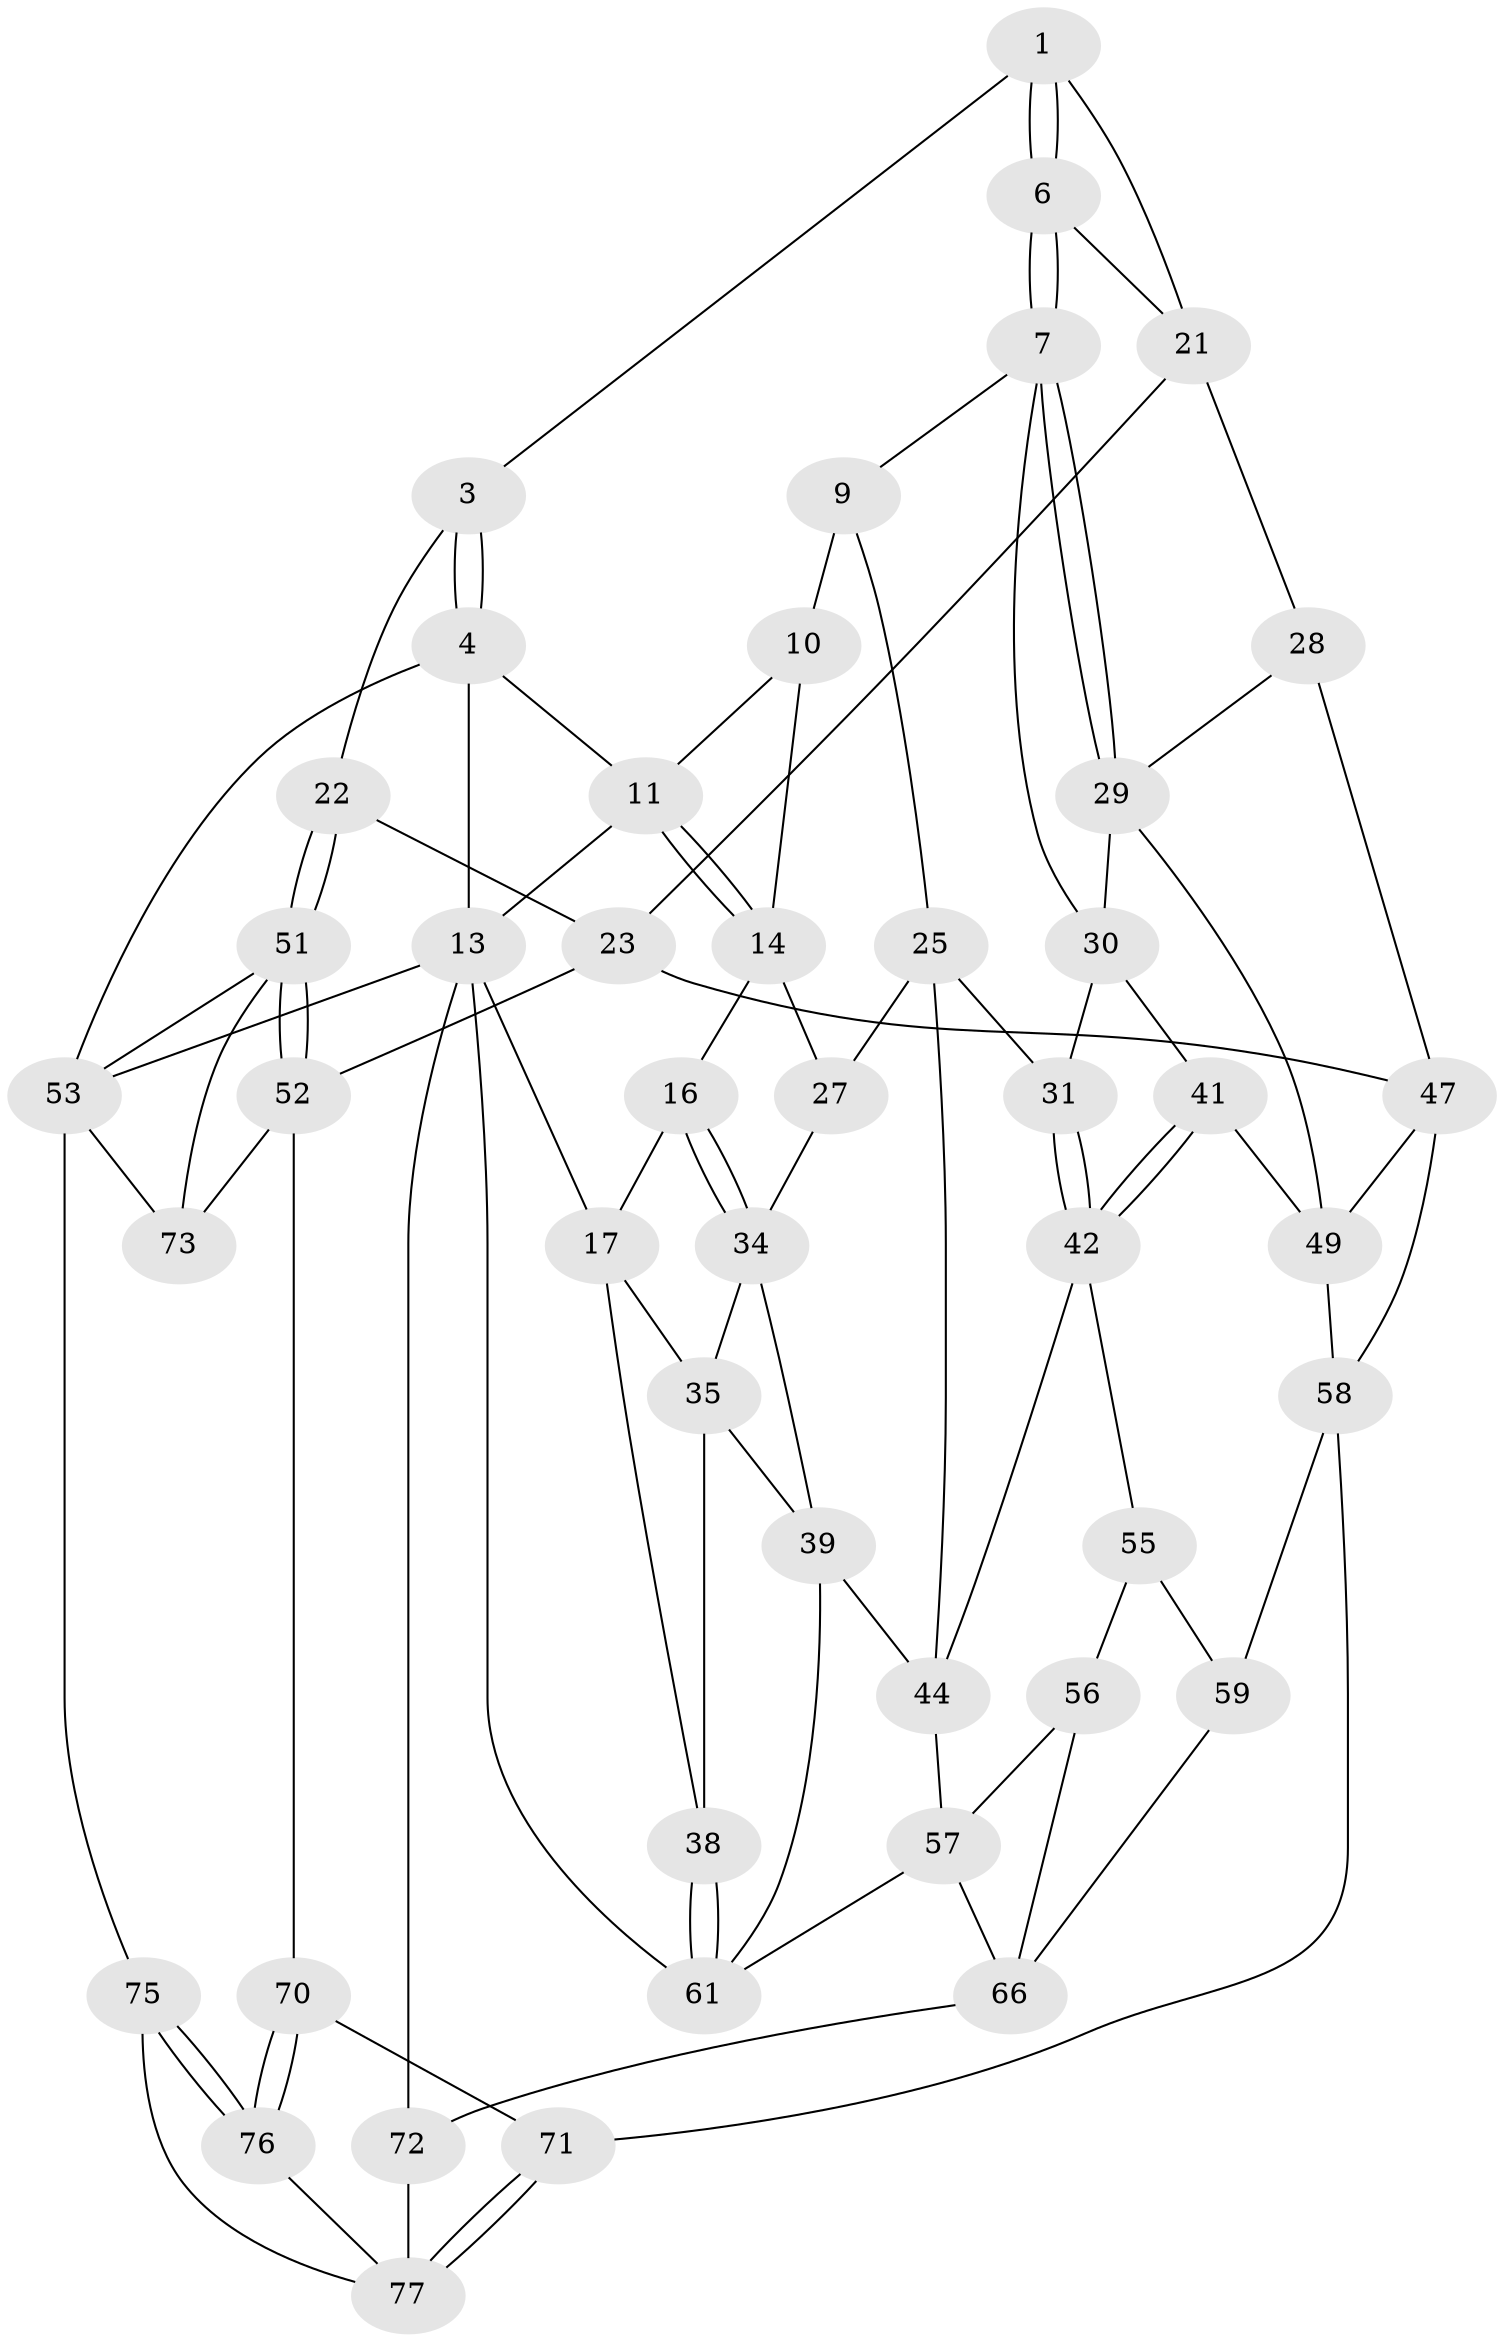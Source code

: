 // original degree distribution, {3: 0.02564102564102564, 4: 0.23076923076923078, 5: 0.5384615384615384, 6: 0.20512820512820512}
// Generated by graph-tools (version 1.1) at 2025/11/02/27/25 16:11:59]
// undirected, 47 vertices, 99 edges
graph export_dot {
graph [start="1"]
  node [color=gray90,style=filled];
  1 [pos="+0.6062662174372183+0",super="+2"];
  3 [pos="+1+0.2459582343661261"];
  4 [pos="+1+0",super="+5"];
  6 [pos="+0.6006185706242287+0.23457199263108272"];
  7 [pos="+0.5993108305875736+0.23624486602834346",super="+8"];
  9 [pos="+0.4994466300458154+0.23738032700771056",super="+20"];
  10 [pos="+0.44327646724479425+0.2214412861458108",super="+19"];
  11 [pos="+0.2621326732871912+0",super="+12"];
  13 [pos="+0+0",super="+62"];
  14 [pos="+0.2563756594417983+0.2692985012103308",super="+15"];
  16 [pos="+0.21936549482455164+0.2898759355944871"];
  17 [pos="+0.00588397261158878+0.22121431358436858",super="+18"];
  21 [pos="+0.7054480737464315+0.24300375190687237",super="+24"];
  22 [pos="+1+0.2628545158485077"];
  23 [pos="+0.857878581811348+0.4251157396415133",super="+46"];
  25 [pos="+0.4186746205225769+0.4193315563245246",super="+26"];
  27 [pos="+0.34054752131715044+0.4481560558958666"];
  28 [pos="+0.7693576365434469+0.4602556334111209"];
  29 [pos="+0.7477331626789591+0.46422323242571367",super="+32"];
  30 [pos="+0.5551336992110469+0.36445873896401554",super="+33"];
  31 [pos="+0.5041098495746856+0.41400908217990845"];
  34 [pos="+0.17878760116625242+0.38016528098948793",super="+36"];
  35 [pos="+0.1368108238838211+0.39361844065392837",super="+37"];
  38 [pos="+0+0.45559327937336924"];
  39 [pos="+0.2287878458263913+0.5733478978446738",super="+40"];
  41 [pos="+0.5657204429443553+0.5592638896008378"];
  42 [pos="+0.5437180188129417+0.5482605912171561",super="+43"];
  44 [pos="+0.414699404355767+0.5169622202634765",super="+45"];
  47 [pos="+0.9037636426108034+0.7010652082394507",super="+48"];
  49 [pos="+0.7201799394317587+0.6297632974488175",super="+50"];
  51 [pos="+1+0.751551825943735",super="+54"];
  52 [pos="+0.9197235165063492+0.7094663759197253",super="+69"];
  53 [pos="+1+1",super="+74"];
  55 [pos="+0.4257649836279576+0.6458481327606637",super="+60"];
  56 [pos="+0.3986640157832775+0.6466749315647468",super="+65"];
  57 [pos="+0.3904564660012995+0.6443259948652613",super="+64"];
  58 [pos="+0.5893965910852124+0.7762095578289936",super="+67"];
  59 [pos="+0.5878853164837079+0.7763782305859719"];
  61 [pos="+0+0.8885135942628687",super="+63"];
  66 [pos="+0.36867751489230677+0.7891468340236267",super="+68"];
  70 [pos="+0.7233765463429935+0.8592639723320016"];
  71 [pos="+0.6006928057314216+0.7871832399944031"];
  72 [pos="+0.2986379150513557+1"];
  73 [pos="+0.7881581037004373+0.8628753426707925"];
  75 [pos="+0.8524673142201752+1"];
  76 [pos="+0.7218459233099273+1"];
  77 [pos="+0.6057145681730869+0.9238294348249051",super="+78"];
  1 -- 6;
  1 -- 6;
  1 -- 3;
  1 -- 21;
  3 -- 4;
  3 -- 4;
  3 -- 22;
  4 -- 13;
  4 -- 53;
  4 -- 11;
  6 -- 7;
  6 -- 7;
  6 -- 21;
  7 -- 29;
  7 -- 29;
  7 -- 9;
  7 -- 30;
  9 -- 10 [weight=2];
  9 -- 25;
  10 -- 11;
  10 -- 14;
  11 -- 14;
  11 -- 14;
  11 -- 13;
  13 -- 17;
  13 -- 61;
  13 -- 72;
  13 -- 53;
  14 -- 16;
  14 -- 27;
  16 -- 17;
  16 -- 34;
  16 -- 34;
  17 -- 35;
  17 -- 38;
  21 -- 28;
  21 -- 23;
  22 -- 23;
  22 -- 51;
  22 -- 51;
  23 -- 52;
  23 -- 47;
  25 -- 31;
  25 -- 27;
  25 -- 44;
  27 -- 34;
  28 -- 29;
  28 -- 47;
  29 -- 49;
  29 -- 30;
  30 -- 31;
  30 -- 41;
  31 -- 42;
  31 -- 42;
  34 -- 35;
  34 -- 39;
  35 -- 38;
  35 -- 39;
  38 -- 61;
  38 -- 61;
  39 -- 44;
  39 -- 61;
  41 -- 42;
  41 -- 42;
  41 -- 49;
  42 -- 44;
  42 -- 55;
  44 -- 57;
  47 -- 49;
  47 -- 58;
  49 -- 58;
  51 -- 52;
  51 -- 52;
  51 -- 73;
  51 -- 53;
  52 -- 73;
  52 -- 70;
  53 -- 73;
  53 -- 75;
  55 -- 56 [weight=2];
  55 -- 59;
  56 -- 57;
  56 -- 66;
  57 -- 66;
  57 -- 61;
  58 -- 59;
  58 -- 71;
  59 -- 66;
  66 -- 72;
  70 -- 71;
  70 -- 76;
  70 -- 76;
  71 -- 77;
  71 -- 77;
  72 -- 77;
  75 -- 76;
  75 -- 76;
  75 -- 77;
  76 -- 77;
}
